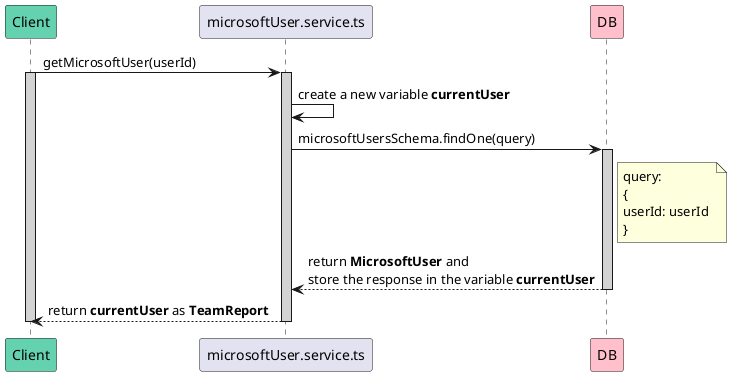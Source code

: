 @startuml getMicrosoftUser
participant Client #64D1AF
participant microsoftUser.service.ts
participant DB #FFC0CB

Client -> microsoftUser.service.ts : getMicrosoftUser(userId)
activate Client #D3D3D3
activate microsoftUser.service.ts #D3D3D3   

microsoftUser.service.ts -> microsoftUser.service.ts: create a new variable **currentUser**

microsoftUser.service.ts -> DB: microsoftUsersSchema.findOne(query)
activate DB #D3D3D3
note right of DB: query: \n{\nuserId: userId \n}

DB --> microsoftUser.service.ts: return **MicrosoftUser** and \nstore the response in the variable **currentUser**
deactivate DB
microsoftUser.service.ts --> Client: return **currentUser** as **TeamReport**
deactivate microsoftUser.service.ts
deactivate Client
@enduml
